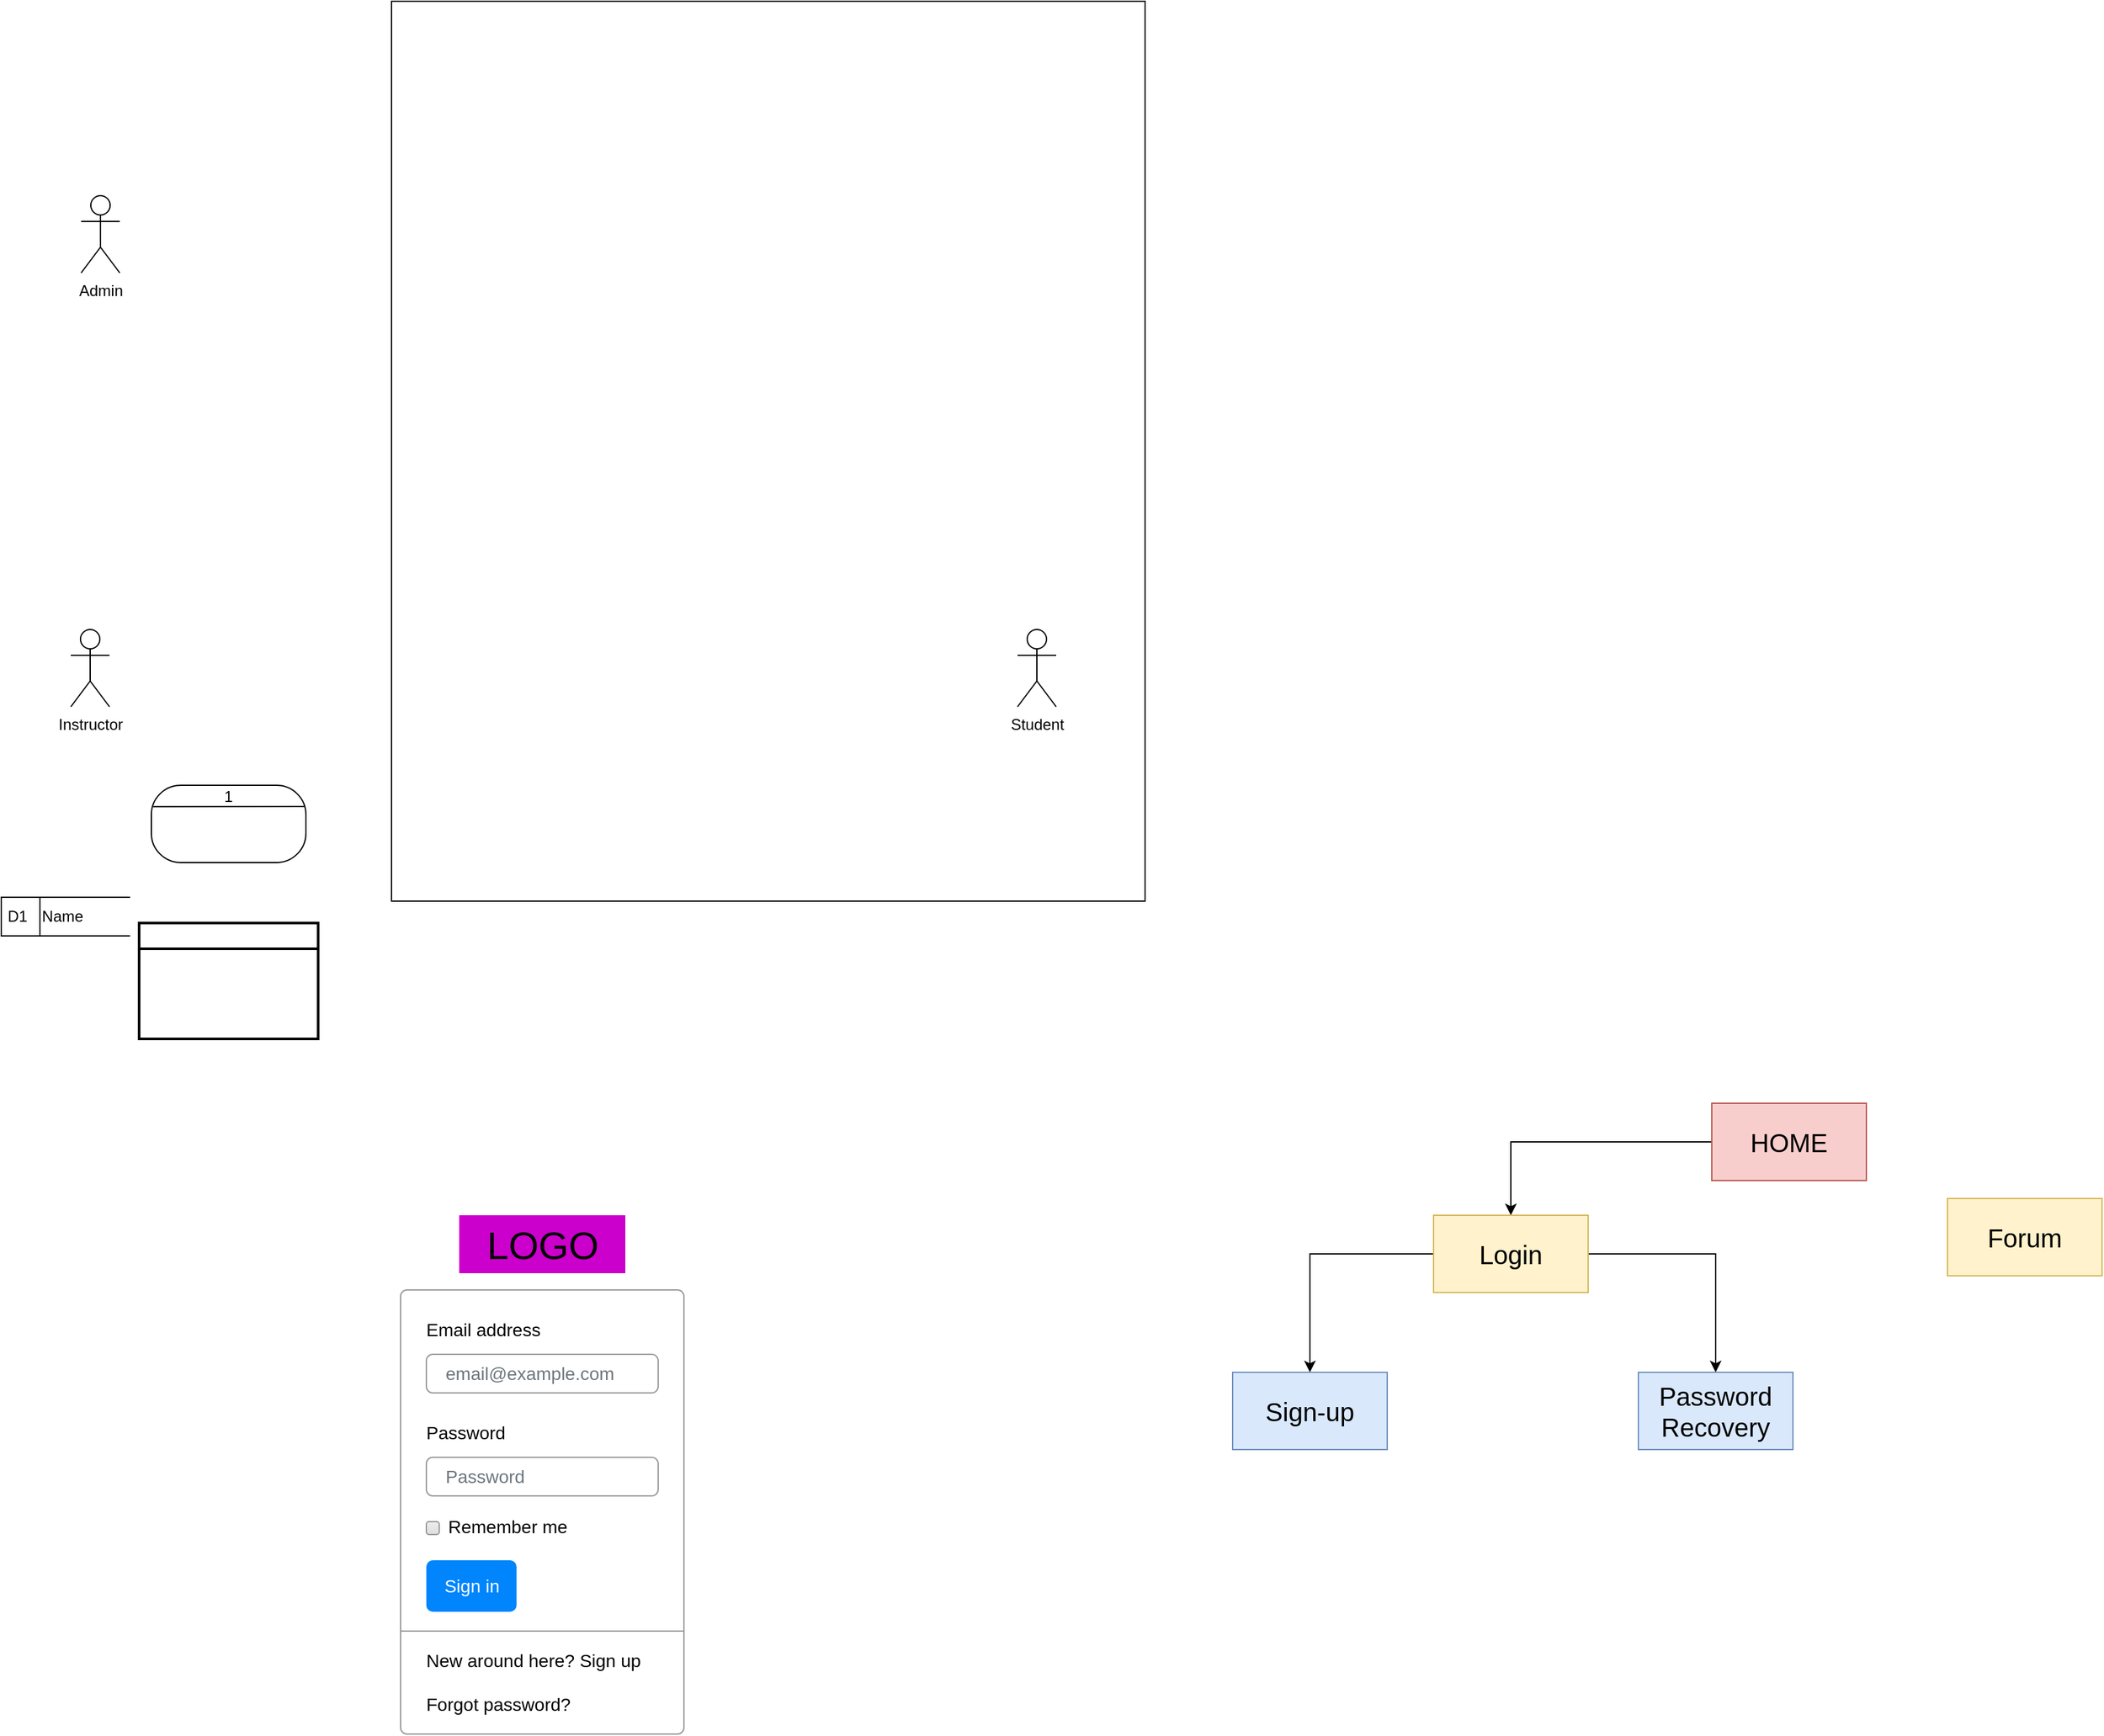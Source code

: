<mxfile version="27.0.9">
  <diagram name="Page-1" id="PJi3oEkxr9CBm_RObdVY">
    <mxGraphModel dx="1334" dy="871" grid="0" gridSize="10" guides="1" tooltips="1" connect="1" arrows="1" fold="1" page="1" pageScale="1" pageWidth="1100" pageHeight="850" math="0" shadow="0">
      <root>
        <mxCell id="0" />
        <mxCell id="1" parent="0" />
        <mxCell id="So6LKXvWLLdgU9YhoK2K-1" value="" style="rounded=0;whiteSpace=wrap;html=1;" vertex="1" parent="1">
          <mxGeometry x="425" y="16" width="585" height="699" as="geometry" />
        </mxCell>
        <mxCell id="So6LKXvWLLdgU9YhoK2K-2" value="Admin" style="shape=umlActor;verticalLabelPosition=bottom;verticalAlign=top;html=1;outlineConnect=0;" vertex="1" parent="1">
          <mxGeometry x="184" y="167" width="30" height="60" as="geometry" />
        </mxCell>
        <mxCell id="So6LKXvWLLdgU9YhoK2K-3" value="Instructor" style="shape=umlActor;verticalLabelPosition=bottom;verticalAlign=top;html=1;outlineConnect=0;" vertex="1" parent="1">
          <mxGeometry x="176" y="504" width="30" height="60" as="geometry" />
        </mxCell>
        <mxCell id="So6LKXvWLLdgU9YhoK2K-4" value="Student" style="shape=umlActor;verticalLabelPosition=bottom;verticalAlign=top;html=1;outlineConnect=0;" vertex="1" parent="1">
          <mxGeometry x="911" y="504" width="30" height="60" as="geometry" />
        </mxCell>
        <mxCell id="So6LKXvWLLdgU9YhoK2K-9" value="&lt;span style=&quot;white-space: pre;&quot;&gt;&lt;span style=&quot;background-color: light-dark(#ffffff, var(--ge-dark-color, #121212));&quot;&gt;D1&lt;/span&gt;&lt;span style=&quot;white-space: pre;&quot;&gt;&#x9;&lt;/span&gt;Name&lt;/span&gt;" style="html=1;dashed=0;whiteSpace=wrap;shape=mxgraph.dfd.dataStoreID;align=left;spacingLeft=3;points=[[0,0],[0.5,0],[1,0],[0,0.5],[1,0.5],[0,1],[0.5,1],[1,1]];" vertex="1" parent="1">
          <mxGeometry x="122" y="712" width="100" height="30" as="geometry" />
        </mxCell>
        <mxCell id="So6LKXvWLLdgU9YhoK2K-10" value="" style="swimlane;html=1;startSize=20;fontStyle=0;collapsible=0;horizontal=1;swimlaneLine=1;strokeWidth=2;swimlaneFillColor=#ffffff;whiteSpace=wrap;" vertex="1" parent="1">
          <mxGeometry x="229" y="732" width="139" height="90" as="geometry" />
        </mxCell>
        <mxCell id="So6LKXvWLLdgU9YhoK2K-18" value="" style="group" vertex="1" connectable="0" parent="1">
          <mxGeometry x="238.5" y="625" width="120" height="60" as="geometry" />
        </mxCell>
        <mxCell id="So6LKXvWLLdgU9YhoK2K-11" value="" style="rounded=1;whiteSpace=wrap;html=1;arcSize=38;" vertex="1" parent="So6LKXvWLLdgU9YhoK2K-18">
          <mxGeometry width="120" height="60" as="geometry" />
        </mxCell>
        <mxCell id="So6LKXvWLLdgU9YhoK2K-13" value="" style="endArrow=none;html=1;rounded=0;entryX=0.99;entryY=0.274;entryDx=0;entryDy=0;exitX=0.012;exitY=0.278;exitDx=0;exitDy=0;exitPerimeter=0;entryPerimeter=0;" edge="1" parent="So6LKXvWLLdgU9YhoK2K-18" source="So6LKXvWLLdgU9YhoK2K-11" target="So6LKXvWLLdgU9YhoK2K-11">
          <mxGeometry width="50" height="50" relative="1" as="geometry">
            <mxPoint x="45" y="33" as="sourcePoint" />
            <mxPoint x="95" y="-17" as="targetPoint" />
          </mxGeometry>
        </mxCell>
        <mxCell id="So6LKXvWLLdgU9YhoK2K-15" value="1" style="text;html=1;align=center;verticalAlign=middle;whiteSpace=wrap;rounded=0;" vertex="1" parent="So6LKXvWLLdgU9YhoK2K-18">
          <mxGeometry x="49.5" y="5" width="21" height="7.75" as="geometry" />
        </mxCell>
        <mxCell id="So6LKXvWLLdgU9YhoK2K-19" value="" style="html=1;shadow=0;dashed=0;shape=mxgraph.bootstrap.rrect;rSize=5;fillColor=#ffffff;strokeColor=#999999;" vertex="1" parent="1">
          <mxGeometry x="432" y="1017" width="220" height="345" as="geometry" />
        </mxCell>
        <mxCell id="So6LKXvWLLdgU9YhoK2K-20" value="Email address" style="fillColor=none;strokeColor=none;align=left;spacing=20;fontSize=14;" vertex="1" parent="So6LKXvWLLdgU9YhoK2K-19">
          <mxGeometry width="220" height="40" relative="1" as="geometry">
            <mxPoint y="10" as="offset" />
          </mxGeometry>
        </mxCell>
        <mxCell id="So6LKXvWLLdgU9YhoK2K-21" value="email@example.com" style="html=1;shadow=0;dashed=0;shape=mxgraph.bootstrap.rrect;rSize=5;fillColor=none;strokeColor=#999999;align=left;spacing=15;fontSize=14;fontColor=#6C767D;" vertex="1" parent="So6LKXvWLLdgU9YhoK2K-19">
          <mxGeometry width="180" height="30" relative="1" as="geometry">
            <mxPoint x="20" y="50" as="offset" />
          </mxGeometry>
        </mxCell>
        <mxCell id="So6LKXvWLLdgU9YhoK2K-22" value="Password" style="fillColor=none;strokeColor=none;align=left;spacing=20;fontSize=14;" vertex="1" parent="So6LKXvWLLdgU9YhoK2K-19">
          <mxGeometry width="220" height="40" relative="1" as="geometry">
            <mxPoint y="90" as="offset" />
          </mxGeometry>
        </mxCell>
        <mxCell id="So6LKXvWLLdgU9YhoK2K-23" value="Password" style="html=1;shadow=0;dashed=0;shape=mxgraph.bootstrap.rrect;rSize=5;fillColor=none;strokeColor=#999999;align=left;spacing=15;fontSize=14;fontColor=#6C767D;" vertex="1" parent="So6LKXvWLLdgU9YhoK2K-19">
          <mxGeometry width="180" height="30" relative="1" as="geometry">
            <mxPoint x="20" y="130" as="offset" />
          </mxGeometry>
        </mxCell>
        <mxCell id="So6LKXvWLLdgU9YhoK2K-24" value="Remember me" style="html=1;shadow=0;dashed=0;shape=mxgraph.bootstrap.rrect;rSize=2;fillColor=#EDEDED;strokeColor=#999999;align=left;fontSize=14;fontColor=#000000;labelPosition=right;verticalLabelPosition=middle;verticalAlign=middle;spacingLeft=5;spacingTop=-2;gradientColor=#DEDEDE;" vertex="1" parent="So6LKXvWLLdgU9YhoK2K-19">
          <mxGeometry width="10" height="10" relative="1" as="geometry">
            <mxPoint x="20" y="180" as="offset" />
          </mxGeometry>
        </mxCell>
        <mxCell id="So6LKXvWLLdgU9YhoK2K-25" value="Sign in" style="html=1;shadow=0;dashed=0;shape=mxgraph.bootstrap.rrect;rSize=5;fillColor=#0085FC;strokeColor=none;align=center;fontSize=14;fontColor=#FFFFFF;" vertex="1" parent="So6LKXvWLLdgU9YhoK2K-19">
          <mxGeometry width="70" height="40" relative="1" as="geometry">
            <mxPoint x="20" y="210" as="offset" />
          </mxGeometry>
        </mxCell>
        <mxCell id="So6LKXvWLLdgU9YhoK2K-26" value="" style="shape=line;strokeColor=#999999;perimeter=none;resizeWidth=1;" vertex="1" parent="So6LKXvWLLdgU9YhoK2K-19">
          <mxGeometry width="220" height="10" relative="1" as="geometry">
            <mxPoint y="260" as="offset" />
          </mxGeometry>
        </mxCell>
        <mxCell id="So6LKXvWLLdgU9YhoK2K-27" value="New around here? Sign up&lt;br&gt;&lt;br&gt;Forgot password?" style="html=1;fillColor=none;strokeColor=none;align=left;spacing=20;fontSize=14;" vertex="1" parent="So6LKXvWLLdgU9YhoK2K-19">
          <mxGeometry width="220" height="60" relative="1" as="geometry">
            <mxPoint y="275" as="offset" />
          </mxGeometry>
        </mxCell>
        <mxCell id="So6LKXvWLLdgU9YhoK2K-28" value="LOGO" style="text;html=1;align=center;verticalAlign=middle;whiteSpace=wrap;rounded=0;fontSize=30;fillColor=#CC00CC;" vertex="1" parent="1">
          <mxGeometry x="477.5" y="959" width="129" height="45" as="geometry" />
        </mxCell>
        <mxCell id="So6LKXvWLLdgU9YhoK2K-36" style="edgeStyle=orthogonalEdgeStyle;rounded=0;orthogonalLoop=1;jettySize=auto;html=1;" edge="1" parent="1" source="So6LKXvWLLdgU9YhoK2K-29" target="So6LKXvWLLdgU9YhoK2K-30">
          <mxGeometry relative="1" as="geometry" />
        </mxCell>
        <mxCell id="So6LKXvWLLdgU9YhoK2K-29" value="HOME" style="rounded=0;whiteSpace=wrap;html=1;fontSize=20;fillColor=#f8cecc;strokeColor=#b85450;" vertex="1" parent="1">
          <mxGeometry x="1450" y="872" width="120" height="60" as="geometry" />
        </mxCell>
        <mxCell id="So6LKXvWLLdgU9YhoK2K-34" style="edgeStyle=orthogonalEdgeStyle;rounded=0;orthogonalLoop=1;jettySize=auto;html=1;" edge="1" parent="1" source="So6LKXvWLLdgU9YhoK2K-30" target="So6LKXvWLLdgU9YhoK2K-31">
          <mxGeometry relative="1" as="geometry" />
        </mxCell>
        <mxCell id="So6LKXvWLLdgU9YhoK2K-35" style="edgeStyle=orthogonalEdgeStyle;rounded=0;orthogonalLoop=1;jettySize=auto;html=1;" edge="1" parent="1" source="So6LKXvWLLdgU9YhoK2K-30" target="So6LKXvWLLdgU9YhoK2K-32">
          <mxGeometry relative="1" as="geometry" />
        </mxCell>
        <mxCell id="So6LKXvWLLdgU9YhoK2K-30" value="Login" style="rounded=0;whiteSpace=wrap;html=1;fontSize=20;fillColor=#fff2cc;strokeColor=#d6b656;" vertex="1" parent="1">
          <mxGeometry x="1234" y="959" width="120" height="60" as="geometry" />
        </mxCell>
        <mxCell id="So6LKXvWLLdgU9YhoK2K-31" value="Sign-up" style="rounded=0;whiteSpace=wrap;html=1;fontSize=20;fillColor=#dae8fc;strokeColor=#6c8ebf;" vertex="1" parent="1">
          <mxGeometry x="1078" y="1081" width="120" height="60" as="geometry" />
        </mxCell>
        <mxCell id="So6LKXvWLLdgU9YhoK2K-32" value="Password Recovery" style="rounded=0;whiteSpace=wrap;html=1;fontSize=20;fillColor=#dae8fc;strokeColor=#6c8ebf;" vertex="1" parent="1">
          <mxGeometry x="1393" y="1081" width="120" height="60" as="geometry" />
        </mxCell>
        <mxCell id="So6LKXvWLLdgU9YhoK2K-37" value="Forum" style="rounded=0;whiteSpace=wrap;html=1;fontSize=20;fillColor=#fff2cc;strokeColor=#d6b656;" vertex="1" parent="1">
          <mxGeometry x="1633" y="946" width="120" height="60" as="geometry" />
        </mxCell>
      </root>
    </mxGraphModel>
  </diagram>
</mxfile>
